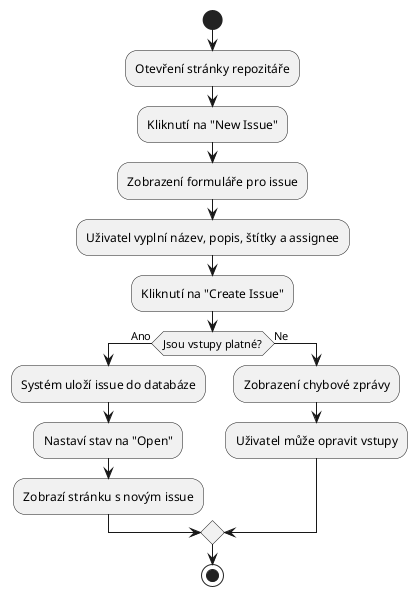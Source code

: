 @startuml
start
:Otevření stránky repozitáře;
:Kliknutí na "New Issue";
:Zobrazení formuláře pro issue;
:Uživatel vyplní název, popis, štítky a assignee;
:Kliknutí na "Create Issue";
if (Jsou vstupy platné?) then (Ano)
    :Systém uloží issue do databáze;
    :Nastaví stav na "Open";
    :Zobrazí stránku s novým issue;
else (Ne)
    :Zobrazení chybové zprávy;
    :Uživatel může opravit vstupy;
endif
stop
@enduml
